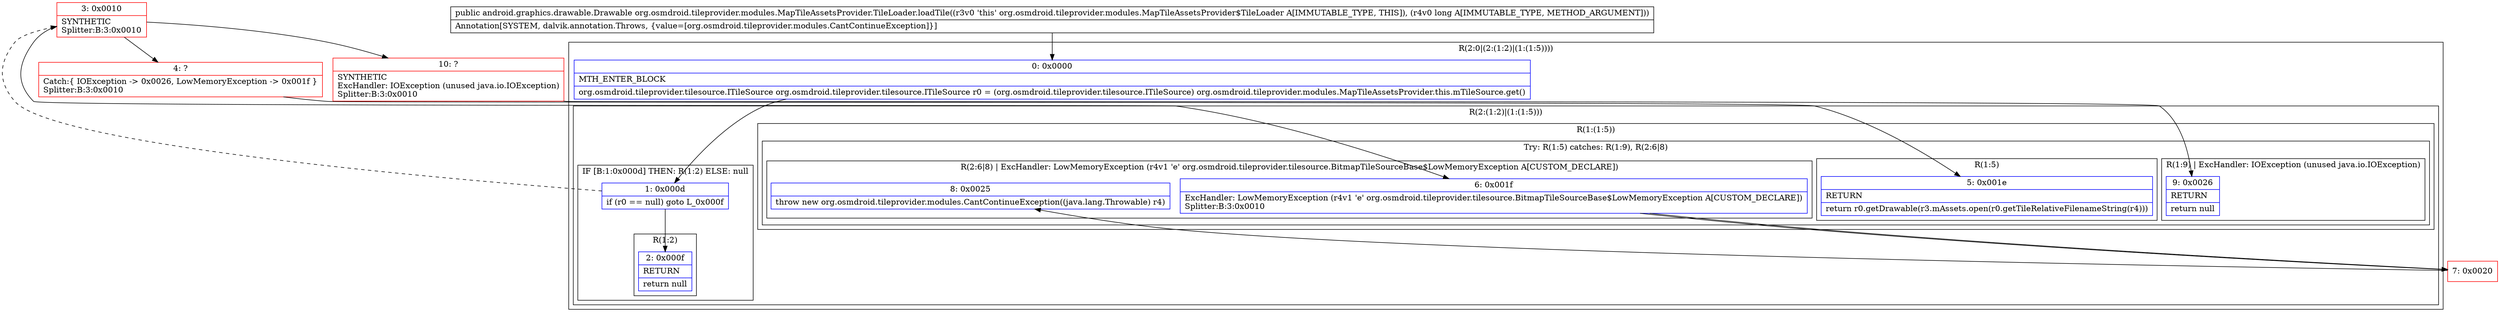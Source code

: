 digraph "CFG fororg.osmdroid.tileprovider.modules.MapTileAssetsProvider.TileLoader.loadTile(J)Landroid\/graphics\/drawable\/Drawable;" {
subgraph cluster_Region_1532675077 {
label = "R(2:0|(2:(1:2)|(1:(1:5))))";
node [shape=record,color=blue];
Node_0 [shape=record,label="{0\:\ 0x0000|MTH_ENTER_BLOCK\l|org.osmdroid.tileprovider.tilesource.ITileSource org.osmdroid.tileprovider.tilesource.ITileSource r0 = (org.osmdroid.tileprovider.tilesource.ITileSource) org.osmdroid.tileprovider.modules.MapTileAssetsProvider.this.mTileSource.get()\l}"];
subgraph cluster_Region_162060859 {
label = "R(2:(1:2)|(1:(1:5)))";
node [shape=record,color=blue];
subgraph cluster_IfRegion_747591580 {
label = "IF [B:1:0x000d] THEN: R(1:2) ELSE: null";
node [shape=record,color=blue];
Node_1 [shape=record,label="{1\:\ 0x000d|if (r0 == null) goto L_0x000f\l}"];
subgraph cluster_Region_640516190 {
label = "R(1:2)";
node [shape=record,color=blue];
Node_2 [shape=record,label="{2\:\ 0x000f|RETURN\l|return null\l}"];
}
}
subgraph cluster_Region_183189432 {
label = "R(1:(1:5))";
node [shape=record,color=blue];
subgraph cluster_TryCatchRegion_1062331631 {
label = "Try: R(1:5) catches: R(1:9), R(2:6|8)";
node [shape=record,color=blue];
subgraph cluster_Region_1424340259 {
label = "R(1:5)";
node [shape=record,color=blue];
Node_5 [shape=record,label="{5\:\ 0x001e|RETURN\l|return r0.getDrawable(r3.mAssets.open(r0.getTileRelativeFilenameString(r4)))\l}"];
}
subgraph cluster_Region_1885837372 {
label = "R(1:9) | ExcHandler: IOException (unused java.io.IOException)\l";
node [shape=record,color=blue];
Node_9 [shape=record,label="{9\:\ 0x0026|RETURN\l|return null\l}"];
}
subgraph cluster_Region_981649694 {
label = "R(2:6|8) | ExcHandler: LowMemoryException (r4v1 'e' org.osmdroid.tileprovider.tilesource.BitmapTileSourceBase$LowMemoryException A[CUSTOM_DECLARE])\l";
node [shape=record,color=blue];
Node_6 [shape=record,label="{6\:\ 0x001f|ExcHandler: LowMemoryException (r4v1 'e' org.osmdroid.tileprovider.tilesource.BitmapTileSourceBase$LowMemoryException A[CUSTOM_DECLARE])\lSplitter:B:3:0x0010\l}"];
Node_8 [shape=record,label="{8\:\ 0x0025|throw new org.osmdroid.tileprovider.modules.CantContinueException((java.lang.Throwable) r4)\l}"];
}
}
}
}
}
subgraph cluster_Region_1885837372 {
label = "R(1:9) | ExcHandler: IOException (unused java.io.IOException)\l";
node [shape=record,color=blue];
Node_9 [shape=record,label="{9\:\ 0x0026|RETURN\l|return null\l}"];
}
subgraph cluster_Region_981649694 {
label = "R(2:6|8) | ExcHandler: LowMemoryException (r4v1 'e' org.osmdroid.tileprovider.tilesource.BitmapTileSourceBase$LowMemoryException A[CUSTOM_DECLARE])\l";
node [shape=record,color=blue];
Node_6 [shape=record,label="{6\:\ 0x001f|ExcHandler: LowMemoryException (r4v1 'e' org.osmdroid.tileprovider.tilesource.BitmapTileSourceBase$LowMemoryException A[CUSTOM_DECLARE])\lSplitter:B:3:0x0010\l}"];
Node_8 [shape=record,label="{8\:\ 0x0025|throw new org.osmdroid.tileprovider.modules.CantContinueException((java.lang.Throwable) r4)\l}"];
}
Node_3 [shape=record,color=red,label="{3\:\ 0x0010|SYNTHETIC\lSplitter:B:3:0x0010\l}"];
Node_4 [shape=record,color=red,label="{4\:\ ?|Catch:\{ IOException \-\> 0x0026, LowMemoryException \-\> 0x001f \}\lSplitter:B:3:0x0010\l}"];
Node_7 [shape=record,color=red,label="{7\:\ 0x0020}"];
Node_10 [shape=record,color=red,label="{10\:\ ?|SYNTHETIC\lExcHandler: IOException (unused java.io.IOException)\lSplitter:B:3:0x0010\l}"];
MethodNode[shape=record,label="{public android.graphics.drawable.Drawable org.osmdroid.tileprovider.modules.MapTileAssetsProvider.TileLoader.loadTile((r3v0 'this' org.osmdroid.tileprovider.modules.MapTileAssetsProvider$TileLoader A[IMMUTABLE_TYPE, THIS]), (r4v0 long A[IMMUTABLE_TYPE, METHOD_ARGUMENT]))  | Annotation[SYSTEM, dalvik.annotation.Throws, \{value=[org.osmdroid.tileprovider.modules.CantContinueException]\}]\l}"];
MethodNode -> Node_0;
Node_0 -> Node_1;
Node_1 -> Node_2;
Node_1 -> Node_3[style=dashed];
Node_6 -> Node_7;
Node_6 -> Node_7;
Node_3 -> Node_4;
Node_3 -> Node_10;
Node_3 -> Node_6;
Node_4 -> Node_5;
Node_7 -> Node_8;
Node_10 -> Node_9;
}

